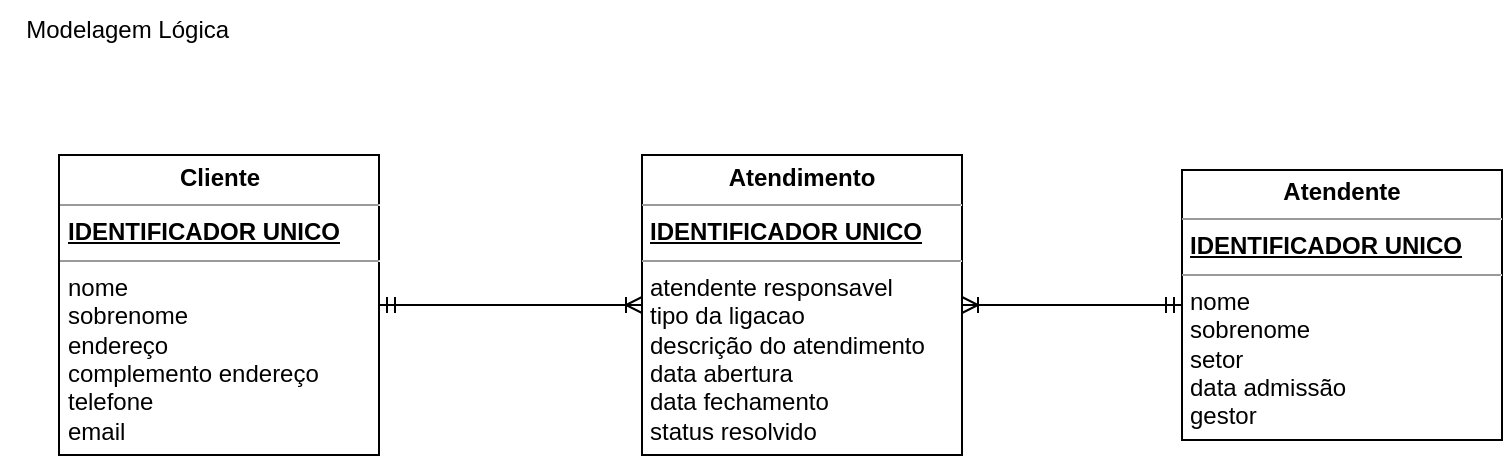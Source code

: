 <mxfile version="20.8.16" type="device"><diagram id="R2lEEEUBdFMjLlhIrx00" name="Page-1"><mxGraphModel dx="1120" dy="1584" grid="1" gridSize="10" guides="1" tooltips="1" connect="1" arrows="1" fold="1" page="1" pageScale="1" pageWidth="850" pageHeight="1100" math="0" shadow="0" extFonts="Permanent Marker^https://fonts.googleapis.com/css?family=Permanent+Marker"><root><mxCell id="0"/><mxCell id="1" parent="0"/><mxCell id="kR7XuDyARgtKQcnC4l5c-48" value="Modelagem Lógica&amp;nbsp;" style="text;html=1;align=center;verticalAlign=middle;resizable=0;points=[];autosize=1;strokeColor=none;fillColor=none;" parent="1" vertex="1"><mxGeometry x="30" y="-1080" width="130" height="30" as="geometry"/></mxCell><mxCell id="8lU5Gevcw-4BUhV6_usn-53" value="&lt;p style=&quot;margin:0px;margin-top:4px;text-align:center;&quot;&gt;&lt;b&gt;Cliente&lt;/b&gt;&lt;/p&gt;&lt;hr size=&quot;1&quot;&gt;&lt;p style=&quot;margin:0px;margin-left:4px;&quot;&gt;&lt;b&gt;&lt;u&gt;IDENTIFICADOR UNICO&lt;/u&gt;&lt;/b&gt;&lt;/p&gt;&lt;hr size=&quot;1&quot;&gt;&lt;p style=&quot;margin:0px;margin-left:4px;&quot;&gt;nome&lt;/p&gt;&lt;p style=&quot;margin:0px;margin-left:4px;&quot;&gt;sobrenome&lt;/p&gt;&lt;p style=&quot;margin:0px;margin-left:4px;&quot;&gt;endereço&lt;/p&gt;&lt;p style=&quot;margin:0px;margin-left:4px;&quot;&gt;complemento endereço&lt;/p&gt;&lt;p style=&quot;margin:0px;margin-left:4px;&quot;&gt;telefone&lt;/p&gt;&lt;p style=&quot;margin:0px;margin-left:4px;&quot;&gt;email&lt;/p&gt;&lt;p style=&quot;margin:0px;margin-left:4px;&quot;&gt;&lt;br&gt;&lt;/p&gt;&lt;p style=&quot;margin:0px;margin-left:4px;&quot;&gt;&lt;br&gt;&lt;/p&gt;" style="verticalAlign=top;align=left;overflow=fill;fontSize=12;fontFamily=Helvetica;html=1;" parent="1" vertex="1"><mxGeometry x="59.5" y="-1002.5" width="160" height="150" as="geometry"/></mxCell><mxCell id="8lU5Gevcw-4BUhV6_usn-60" value="&lt;p style=&quot;margin:0px;margin-top:4px;text-align:center;&quot;&gt;&lt;b&gt;Atendimento&lt;/b&gt;&lt;/p&gt;&lt;hr size=&quot;1&quot;&gt;&lt;p style=&quot;margin:0px;margin-left:4px;&quot;&gt;&lt;b&gt;&lt;u&gt;IDENTIFICADOR UNICO&lt;/u&gt;&lt;/b&gt;&lt;/p&gt;&lt;hr size=&quot;1&quot;&gt;&lt;p style=&quot;margin:0px;margin-left:4px;&quot;&gt;atendente responsavel&lt;/p&gt;&lt;p style=&quot;margin:0px;margin-left:4px;&quot;&gt;tipo da ligacao&lt;/p&gt;&lt;p style=&quot;margin:0px;margin-left:4px;&quot;&gt;descrição do atendimento&lt;/p&gt;&lt;p style=&quot;margin:0px;margin-left:4px;&quot;&gt;data abertura&lt;/p&gt;&lt;p style=&quot;margin:0px;margin-left:4px;&quot;&gt;data fechamento&lt;/p&gt;&lt;p style=&quot;margin:0px;margin-left:4px;&quot;&gt;status resolvido&lt;/p&gt;" style="verticalAlign=top;align=left;overflow=fill;fontSize=12;fontFamily=Helvetica;html=1;" parent="1" vertex="1"><mxGeometry x="351" y="-1002.5" width="160" height="150" as="geometry"/></mxCell><mxCell id="8lU5Gevcw-4BUhV6_usn-66" value="&lt;p style=&quot;margin:0px;margin-top:4px;text-align:center;&quot;&gt;&lt;b&gt;Atendente&lt;/b&gt;&lt;/p&gt;&lt;hr size=&quot;1&quot;&gt;&lt;p style=&quot;margin:0px;margin-left:4px;&quot;&gt;&lt;b&gt;&lt;u&gt;IDENTIFICADOR UNICO&lt;/u&gt;&lt;/b&gt;&lt;/p&gt;&lt;hr size=&quot;1&quot;&gt;&lt;p style=&quot;margin:0px;margin-left:4px;&quot;&gt;nome&lt;/p&gt;&lt;p style=&quot;margin:0px;margin-left:4px;&quot;&gt;sobrenome&lt;/p&gt;&lt;p style=&quot;margin:0px;margin-left:4px;&quot;&gt;setor&lt;/p&gt;&lt;p style=&quot;margin:0px;margin-left:4px;&quot;&gt;data admissão&lt;/p&gt;&lt;p style=&quot;margin:0px;margin-left:4px;&quot;&gt;gestor&lt;/p&gt;" style="verticalAlign=top;align=left;overflow=fill;fontSize=12;fontFamily=Helvetica;html=1;" parent="1" vertex="1"><mxGeometry x="621" y="-995" width="160" height="135" as="geometry"/></mxCell><mxCell id="8lU5Gevcw-4BUhV6_usn-67" value="" style="edgeStyle=entityRelationEdgeStyle;fontSize=12;html=1;endArrow=ERoneToMany;startArrow=ERmandOne;rounded=0;" parent="1" source="8lU5Gevcw-4BUhV6_usn-53" target="8lU5Gevcw-4BUhV6_usn-60" edge="1"><mxGeometry width="100" height="100" relative="1" as="geometry"><mxPoint x="298" y="-880" as="sourcePoint"/><mxPoint x="398" y="-980" as="targetPoint"/></mxGeometry></mxCell><mxCell id="8lU5Gevcw-4BUhV6_usn-68" value="" style="edgeStyle=entityRelationEdgeStyle;fontSize=12;html=1;endArrow=ERoneToMany;startArrow=ERmandOne;rounded=0;" parent="1" source="8lU5Gevcw-4BUhV6_usn-66" target="8lU5Gevcw-4BUhV6_usn-60" edge="1"><mxGeometry width="100" height="100" relative="1" as="geometry"><mxPoint x="298" y="-880" as="sourcePoint"/><mxPoint x="398" y="-980" as="targetPoint"/></mxGeometry></mxCell></root></mxGraphModel></diagram></mxfile>